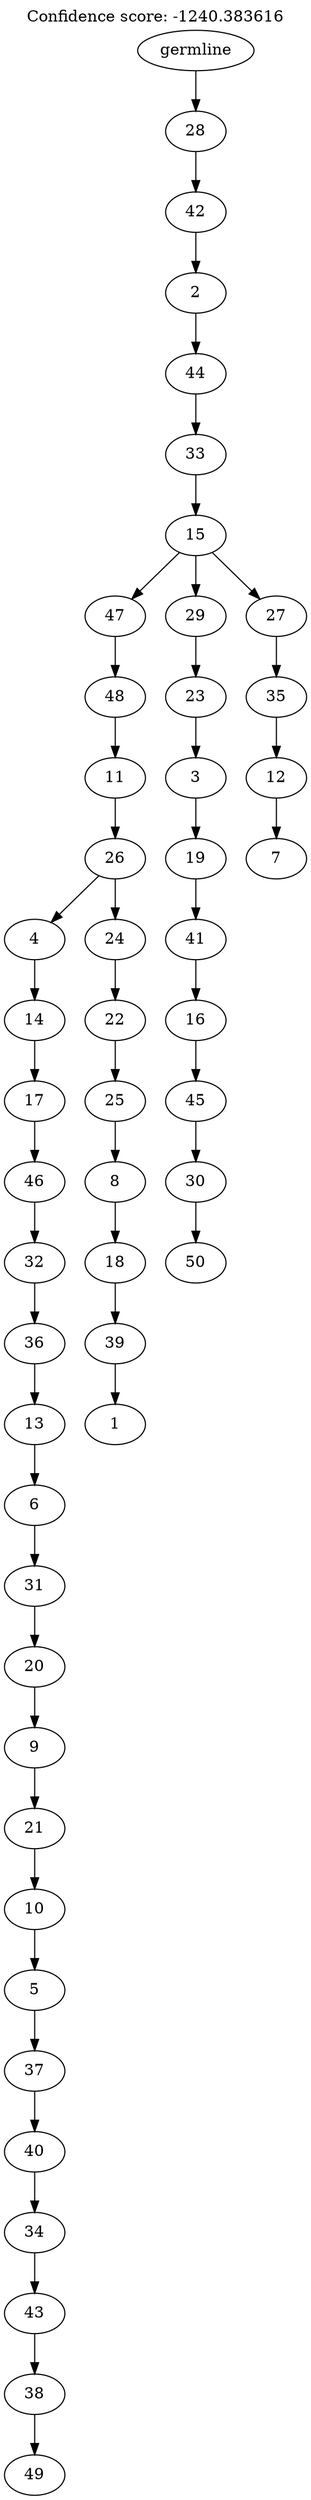 digraph g {
	"49" -> "50";
	"50" [label="49"];
	"48" -> "49";
	"49" [label="38"];
	"47" -> "48";
	"48" [label="43"];
	"46" -> "47";
	"47" [label="34"];
	"45" -> "46";
	"46" [label="40"];
	"44" -> "45";
	"45" [label="37"];
	"43" -> "44";
	"44" [label="5"];
	"42" -> "43";
	"43" [label="10"];
	"41" -> "42";
	"42" [label="21"];
	"40" -> "41";
	"41" [label="9"];
	"39" -> "40";
	"40" [label="20"];
	"38" -> "39";
	"39" [label="31"];
	"37" -> "38";
	"38" [label="6"];
	"36" -> "37";
	"37" [label="13"];
	"35" -> "36";
	"36" [label="36"];
	"34" -> "35";
	"35" [label="32"];
	"33" -> "34";
	"34" [label="46"];
	"32" -> "33";
	"33" [label="17"];
	"31" -> "32";
	"32" [label="14"];
	"29" -> "30";
	"30" [label="1"];
	"28" -> "29";
	"29" [label="39"];
	"27" -> "28";
	"28" [label="18"];
	"26" -> "27";
	"27" [label="8"];
	"25" -> "26";
	"26" [label="25"];
	"24" -> "25";
	"25" [label="22"];
	"23" -> "24";
	"24" [label="24"];
	"23" -> "31";
	"31" [label="4"];
	"22" -> "23";
	"23" [label="26"];
	"21" -> "22";
	"22" [label="11"];
	"20" -> "21";
	"21" [label="48"];
	"18" -> "19";
	"19" [label="50"];
	"17" -> "18";
	"18" [label="30"];
	"16" -> "17";
	"17" [label="45"];
	"15" -> "16";
	"16" [label="16"];
	"14" -> "15";
	"15" [label="41"];
	"13" -> "14";
	"14" [label="19"];
	"12" -> "13";
	"13" [label="3"];
	"11" -> "12";
	"12" [label="23"];
	"9" -> "10";
	"10" [label="7"];
	"8" -> "9";
	"9" [label="12"];
	"7" -> "8";
	"8" [label="35"];
	"6" -> "7";
	"7" [label="27"];
	"6" -> "11";
	"11" [label="29"];
	"6" -> "20";
	"20" [label="47"];
	"5" -> "6";
	"6" [label="15"];
	"4" -> "5";
	"5" [label="33"];
	"3" -> "4";
	"4" [label="44"];
	"2" -> "3";
	"3" [label="2"];
	"1" -> "2";
	"2" [label="42"];
	"0" -> "1";
	"1" [label="28"];
	"0" [label="germline"];
	labelloc="t";
	label="Confidence score: -1240.383616";
}
